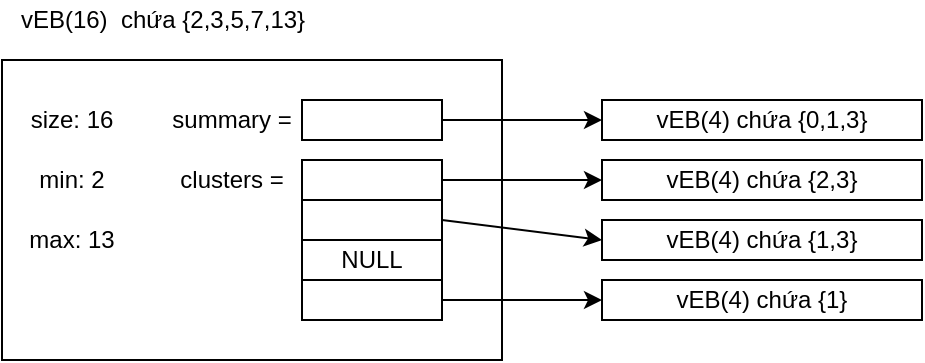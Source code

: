 <mxfile version="14.4.4" type="device"><diagram id="C3BzJrB6tf1eguF4G-Fa" name="Page-1"><mxGraphModel dx="946" dy="614" grid="1" gridSize="10" guides="1" tooltips="1" connect="1" arrows="1" fold="1" page="1" pageScale="1" pageWidth="827" pageHeight="1169" math="0" shadow="0"><root><mxCell id="0"/><mxCell id="1" parent="0"/><mxCell id="kFoWBq6ZC1BQpPbFLeyS-2" value="" style="rounded=0;whiteSpace=wrap;html=1;" vertex="1" parent="1"><mxGeometry x="110" y="180" width="250" height="150" as="geometry"/></mxCell><mxCell id="kFoWBq6ZC1BQpPbFLeyS-3" value="size: 16" style="text;html=1;strokeColor=none;fillColor=none;align=center;verticalAlign=middle;whiteSpace=wrap;rounded=0;" vertex="1" parent="1"><mxGeometry x="110" y="200" width="70" height="20" as="geometry"/></mxCell><mxCell id="kFoWBq6ZC1BQpPbFLeyS-4" value="min: 2" style="text;html=1;strokeColor=none;fillColor=none;align=center;verticalAlign=middle;whiteSpace=wrap;rounded=0;" vertex="1" parent="1"><mxGeometry x="110" y="230" width="70" height="20" as="geometry"/></mxCell><mxCell id="kFoWBq6ZC1BQpPbFLeyS-5" value="max: 13" style="text;html=1;strokeColor=none;fillColor=none;align=center;verticalAlign=middle;whiteSpace=wrap;rounded=0;" vertex="1" parent="1"><mxGeometry x="110" y="260" width="70" height="20" as="geometry"/></mxCell><mxCell id="kFoWBq6ZC1BQpPbFLeyS-21" value="" style="edgeStyle=orthogonalEdgeStyle;rounded=0;orthogonalLoop=1;jettySize=auto;html=1;" edge="1" parent="1" source="kFoWBq6ZC1BQpPbFLeyS-7" target="kFoWBq6ZC1BQpPbFLeyS-20"><mxGeometry relative="1" as="geometry"/></mxCell><mxCell id="kFoWBq6ZC1BQpPbFLeyS-7" value="" style="rounded=0;whiteSpace=wrap;html=1;" vertex="1" parent="1"><mxGeometry x="260" y="200" width="70" height="20" as="geometry"/></mxCell><mxCell id="kFoWBq6ZC1BQpPbFLeyS-8" value="summary =" style="text;html=1;strokeColor=none;fillColor=none;align=center;verticalAlign=middle;whiteSpace=wrap;rounded=0;" vertex="1" parent="1"><mxGeometry x="190" y="200" width="70" height="20" as="geometry"/></mxCell><mxCell id="kFoWBq6ZC1BQpPbFLeyS-29" style="edgeStyle=orthogonalEdgeStyle;rounded=0;orthogonalLoop=1;jettySize=auto;html=1;exitX=1;exitY=0.5;exitDx=0;exitDy=0;entryX=0;entryY=0.5;entryDx=0;entryDy=0;" edge="1" parent="1" source="kFoWBq6ZC1BQpPbFLeyS-10" target="kFoWBq6ZC1BQpPbFLeyS-26"><mxGeometry relative="1" as="geometry"/></mxCell><mxCell id="kFoWBq6ZC1BQpPbFLeyS-10" value="" style="rounded=0;whiteSpace=wrap;html=1;" vertex="1" parent="1"><mxGeometry x="260" y="230" width="70" height="20" as="geometry"/></mxCell><mxCell id="kFoWBq6ZC1BQpPbFLeyS-13" value="" style="rounded=0;whiteSpace=wrap;html=1;" vertex="1" parent="1"><mxGeometry x="260" y="250" width="70" height="20" as="geometry"/></mxCell><mxCell id="kFoWBq6ZC1BQpPbFLeyS-14" value="" style="rounded=0;whiteSpace=wrap;html=1;" vertex="1" parent="1"><mxGeometry x="260" y="270" width="70" height="20" as="geometry"/></mxCell><mxCell id="kFoWBq6ZC1BQpPbFLeyS-15" value="" style="rounded=0;whiteSpace=wrap;html=1;" vertex="1" parent="1"><mxGeometry x="260" y="290" width="70" height="20" as="geometry"/></mxCell><mxCell id="kFoWBq6ZC1BQpPbFLeyS-16" value="clusters =" style="text;html=1;strokeColor=none;fillColor=none;align=center;verticalAlign=middle;whiteSpace=wrap;rounded=0;" vertex="1" parent="1"><mxGeometry x="190" y="230" width="70" height="20" as="geometry"/></mxCell><mxCell id="kFoWBq6ZC1BQpPbFLeyS-17" value="NULL" style="text;html=1;strokeColor=none;fillColor=none;align=center;verticalAlign=middle;whiteSpace=wrap;rounded=0;" vertex="1" parent="1"><mxGeometry x="260" y="270" width="70" height="20" as="geometry"/></mxCell><mxCell id="kFoWBq6ZC1BQpPbFLeyS-20" value="vEB(4) chứa {0,1,3}" style="rounded=0;whiteSpace=wrap;html=1;" vertex="1" parent="1"><mxGeometry x="410" y="200" width="160" height="20" as="geometry"/></mxCell><mxCell id="kFoWBq6ZC1BQpPbFLeyS-26" value="vEB(4) chứa {2,3}" style="rounded=0;whiteSpace=wrap;html=1;" vertex="1" parent="1"><mxGeometry x="410" y="230" width="160" height="20" as="geometry"/></mxCell><mxCell id="kFoWBq6ZC1BQpPbFLeyS-27" value="vEB(4) chứa {1,3}" style="rounded=0;whiteSpace=wrap;html=1;" vertex="1" parent="1"><mxGeometry x="410" y="260" width="160" height="20" as="geometry"/></mxCell><mxCell id="kFoWBq6ZC1BQpPbFLeyS-28" value="vEB(4) chứa {1}" style="rounded=0;whiteSpace=wrap;html=1;" vertex="1" parent="1"><mxGeometry x="410" y="290" width="160" height="20" as="geometry"/></mxCell><mxCell id="kFoWBq6ZC1BQpPbFLeyS-31" value="" style="endArrow=classic;html=1;exitX=1;exitY=0.5;exitDx=0;exitDy=0;entryX=0;entryY=0.5;entryDx=0;entryDy=0;" edge="1" parent="1" source="kFoWBq6ZC1BQpPbFLeyS-13" target="kFoWBq6ZC1BQpPbFLeyS-27"><mxGeometry width="50" height="50" relative="1" as="geometry"><mxPoint x="390" y="330" as="sourcePoint"/><mxPoint x="440" y="280" as="targetPoint"/></mxGeometry></mxCell><mxCell id="kFoWBq6ZC1BQpPbFLeyS-32" value="" style="endArrow=classic;html=1;exitX=1;exitY=0.5;exitDx=0;exitDy=0;entryX=0;entryY=0.5;entryDx=0;entryDy=0;" edge="1" parent="1" source="kFoWBq6ZC1BQpPbFLeyS-15" target="kFoWBq6ZC1BQpPbFLeyS-28"><mxGeometry width="50" height="50" relative="1" as="geometry"><mxPoint x="390" y="330" as="sourcePoint"/><mxPoint x="440" y="280" as="targetPoint"/></mxGeometry></mxCell><mxCell id="kFoWBq6ZC1BQpPbFLeyS-33" value="vEB(16)&amp;nbsp; chứa {2,3,5,7,13}" style="text;html=1;align=center;verticalAlign=middle;resizable=0;points=[];autosize=1;" vertex="1" parent="1"><mxGeometry x="110" y="150" width="160" height="20" as="geometry"/></mxCell></root></mxGraphModel></diagram></mxfile>